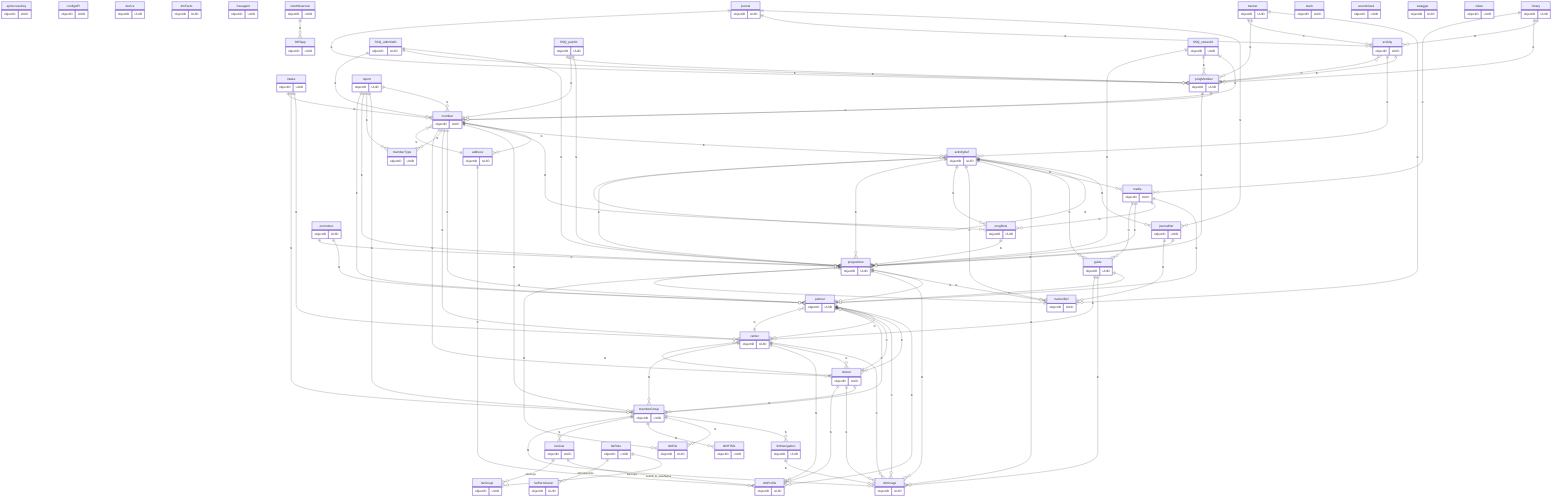 erDiagram
  activity {
    objectID UUID
  }
  activityDef {
    objectID UUID
  }
  address {
    objectID UUID
  }
  apiAccessKey {
    objectID UUID
  }
  center {
    objectID UUID
  }
  configAPI {
    objectID UUID
  }
  device {
    objectID UUID
  }
  dmFacts {
    objectID UUID
  }
  dmFile {
    objectID UUID
  }
  dmHTML {
    objectID UUID
  }
  dmImage {
    objectID UUID
  }
  dmNavigation {
    objectID UUID
  }
  dmProfile {
    objectID UUID
  }
  farGroup {
    objectID UUID
  }
  farPermission {
    objectID UUID
  }
  farRole {
    objectID UUID
  }
  farUser {
    objectID UUID
  }
  freeagent {
    objectID UUID
  }
  guide {
    objectID UUID
  }
  intake {
    objectID UUID
  }
  journal {
    objectID UUID
  }
  journalDef {
    objectID UUID
  }
  JWTapp {
    objectID UUID
  }
  library {
    objectID UUID
  }
  media {
    objectID UUID
  }
  member {
    objectID UUID
  }
  memberGroup {
    objectID UUID
  }
  memberType {
    objectID UUID
  }
  oAuth2service {
    objectID UUID
  }
  partner {
    objectID UUID
  }
  progMember {
    objectID UUID
  }
  programme {
    objectID UUID
  }
  progRole {
    objectID UUID
  }
  promotion {
    objectID UUID
  }
  referer {
    objectID UUID
  }
  report {
    objectID UUID
  }
  slack {
    objectID UUID
  }
  soundcloud {
    objectID UUID
  }
  SSQ_arthritis01 {
    objectID UUID
  }
  SSQ_pain01 {
    objectID UUID
  }
  SSQ_stress01 {
    objectID UUID
  }
  swagger {
    objectID UUID
  }
  token {
    objectID UUID
  }
  tracker {
    objectID UUID
  }
  trackerDef {
    objectID UUID
  }
  SSQ_stress01 ||--o{ member : fk
  partner ||--o{ dmProfile : fk
  library ||--o{ activity : fk
  intake ||--o{ center : fk
  journal ||--o{ journalDef : fk
  member ||--o{ address : fk
  media ||--o{ partner : fk
  progRole ||--o{ programme : fk
  report ||--o{ member : fk
  activityDef ||--o{ journalDef : fk
  address ||--o{ member : fk
  activity ||--o{ progMember : fk
  guide ||--o{ partner : fk
  partner ||--o{ center : fk
  media ||--o{ progRole : fk
  activityDef ||--o{ activityDef : fk
  library ||--o{ progMember : fk
  SSQ_pain01 ||--o{ programme : fk
  activity ||--o{ activityDef : fk
  activityDef ||--o{ guide : fk
  member ||--o{ activityDef : fk
  member ||--o{ progRole : fk
  report ||--o{ memberGroup : fk
  center ||--o{ dmImage : fk
  guide ||--o{ dmImage : fk
  report ||--o{ memberType : fk
  memberGroup ||--o{ dmNavigation : fk
  activityDef ||--o{ media : fk
  progMember ||--o{ activity : fk
  referer ||--o{ partner : fk
  programme ||--o{ partner : fk
  guide ||--o{ center : fk
  journal ||--o{ activity : fk
  memberGroup ||--o{ dmFile : fk
  SSQ_pain01 ||--o{ member : fk
  report ||--o{ programme : fk
  memberGroup ||--o{ dmHTML : fk
  SSQ_pain01 ||--o{ progMember : fk
  member ||--o{ memberGroup : fk
  memberGroup ||--o{ farUser : fk
  referer ||--o{ memberGroup : fk
  activityDef ||--o{ dmImage : fk
  promotion ||--o{ partner : fk
  library ||--o{ media : fk
  center ||--o{ referer : fk
  center ||--o{ partner : fk
  member ||--o{ partner : fk
  activityDef ||--o{ trackerDef : fk
  programme ||--o{ trackerDef : fk
  SSQ_arthritis01 ||--o{ programme : fk
  partner ||--o{ referer : fk
  activityDef ||--o{ progRole : fk
  trackerDef ||--o{ programme : fk
  referer ||--o{ dmImage : fk
  SSQ_arthritis01 ||--o{ progMember : fk
  partner ||--o{ dmImage : fk
  promotion ||--o{ programme : fk
  memberGroup ||--o{ partner : fk
  programme ||--o{ activityDef : fk
  progMember ||--o{ member : fk
  intake ||--o{ memberGroup : fk
  SSQ_arthritis01 ||--o{ member : fk
  tracker ||--o{ trackerDef : fk
  SSQ_stress01 ||--o{ progMember : fk
  center ||--o{ dmProfile : fk
  programme ||--o{ dmImage : fk
  oAuth2service ||--o{ JWTapp : fk
  media ||--o{ programme : fk
  tracker ||--o{ progMember : fk
  member ||--o{ center : fk
  SSQ_stress01 ||--o{ programme : fk
  programme ||--o{ dmFile : fk
  memberGroup ||--o{ dmImage : fk
  intake ||--o{ member : fk
  referer ||--o{ center : fk
  dmNavigation ||--o{ dmImage : fk
  center ||--o{ memberGroup : fk
  address ||--o{ dmProfile : fk
  journalDef ||--o{ programme : fk
  report ||--o{ partner : fk
  tracker ||--o{ activity : fk
  media ||--o{ guide : fk
  progMember ||--o{ programme : fk
  activityDef ||--o{ programme : fk
  member ||--o{ memberType : fk
  member ||--o{ referer : fk
  journal ||--o{ progMember : fk
  journalDef ||--o{ trackerDef : fk
  referer ||--o{ dmProfile : fk
  farUser ||--|| dmProfile : userid_to_userName
  farUser ||--o{ farGroup : aGroups
  farRole ||--o{ farGroup : aGroups
  farRole ||--o{ farPermission : aPermissions